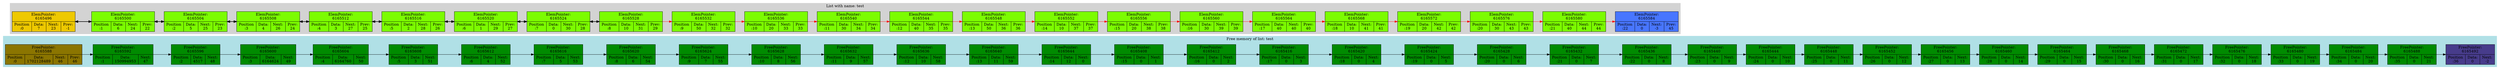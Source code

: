 digraph G{
subgraph clustermem {
style=filled;
color=powderblue;
f0 [shape=record, label="FreePointer:\n6165588 | {Position\n:0 | Data:\n1702128489 | Next:\n46 | Prev:\n46}",style="filled",fillcolor="gold4"];
f0->f1
f1 [shape=record, label="FreePointer:\n6165592 | {Position\n:1 | Data:\n150994953 | Next:\n47}",style="filled",fillcolor="green4"];
f1->f2
f2 [shape=record, label="FreePointer:\n6165596 | {Position\n:2 | Data:\n4517 | Next:\n48}",style="filled",fillcolor="green4"];
f2->f3
f3 [shape=record, label="FreePointer:\n6165600 | {Position\n:3 | Data:\n6164624 | Next:\n49}",style="filled",fillcolor="green4"];
f3->f4
f4 [shape=record, label="FreePointer:\n6165604 | {Position\n:4 | Data:\n6164760 | Next:\n50}",style="filled",fillcolor="green4"];
f4->f5
f5 [shape=record, label="FreePointer:\n6165608 | {Position\n:5 | Data:\n3 | Next:\n51}",style="filled",fillcolor="green4"];
f5->f6
f6 [shape=record, label="FreePointer:\n6165612 | {Position\n:6 | Data:\n4 | Next:\n52}",style="filled",fillcolor="green4"];
f6->f7
f7 [shape=record, label="FreePointer:\n6165616 | {Position\n:7 | Data:\n5 | Next:\n53}",style="filled",fillcolor="green4"];
f7->f8
f8 [shape=record, label="FreePointer:\n6165620 | {Position\n:8 | Data:\n6 | Next:\n54}",style="filled",fillcolor="green4"];
f8->f9
f9 [shape=record, label="FreePointer:\n6165624 | {Position\n:9 | Data:\n7 | Next:\n55}",style="filled",fillcolor="green4"];
f9->f10
f10 [shape=record, label="FreePointer:\n6165628 | {Position\n:10 | Data:\n8 | Next:\n56}",style="filled",fillcolor="green4"];
f10->f11
f11 [shape=record, label="FreePointer:\n6165632 | {Position\n:11 | Data:\n9 | Next:\n57}",style="filled",fillcolor="green4"];
f11->f12
f12 [shape=record, label="FreePointer:\n6165636 | {Position\n:12 | Data:\n10 | Next:\n58}",style="filled",fillcolor="green4"];
f12->f13
f13 [shape=record, label="FreePointer:\n6165640 | {Position\n:13 | Data:\n11 | Next:\n59}",style="filled",fillcolor="green4"];
f13->f14
f14 [shape=record, label="FreePointer:\n6165644 | {Position\n:14 | Data:\n12 | Next:\n0}",style="filled",fillcolor="green4"];
f14->f15
f15 [shape=record, label="FreePointer:\n6165408 | {Position\n:15 | Data:\n0 | Next:\n1}",style="filled",fillcolor="green4"];
f15->f16
f16 [shape=record, label="FreePointer:\n6165412 | {Position\n:16 | Data:\n0 | Next:\n2}",style="filled",fillcolor="green4"];
f16->f17
f17 [shape=record, label="FreePointer:\n6165416 | {Position\n:17 | Data:\n0 | Next:\n3}",style="filled",fillcolor="green4"];
f17->f18
f18 [shape=record, label="FreePointer:\n6165420 | {Position\n:18 | Data:\n0 | Next:\n4}",style="filled",fillcolor="green4"];
f18->f19
f19 [shape=record, label="FreePointer:\n6165424 | {Position\n:19 | Data:\n0 | Next:\n5}",style="filled",fillcolor="green4"];
f19->f20
f20 [shape=record, label="FreePointer:\n6165428 | {Position\n:20 | Data:\n0 | Next:\n6}",style="filled",fillcolor="green4"];
f20->f21
f21 [shape=record, label="FreePointer:\n6165432 | {Position\n:21 | Data:\n0 | Next:\n7}",style="filled",fillcolor="green4"];
f21->f22
f22 [shape=record, label="FreePointer:\n6165436 | {Position\n:22 | Data:\n0 | Next:\n8}",style="filled",fillcolor="green4"];
f22->f23
f23 [shape=record, label="FreePointer:\n6165440 | {Position\n:23 | Data:\n0 | Next:\n9}",style="filled",fillcolor="green4"];
f23->f24
f24 [shape=record, label="FreePointer:\n6165444 | {Position\n:24 | Data:\n0 | Next:\n10}",style="filled",fillcolor="green4"];
f24->f25
f25 [shape=record, label="FreePointer:\n6165448 | {Position\n:25 | Data:\n0 | Next:\n11}",style="filled",fillcolor="green4"];
f25->f26
f26 [shape=record, label="FreePointer:\n6165452 | {Position\n:26 | Data:\n0 | Next:\n12}",style="filled",fillcolor="green4"];
f26->f27
f27 [shape=record, label="FreePointer:\n6165456 | {Position\n:27 | Data:\n0 | Next:\n13}",style="filled",fillcolor="green4"];
f27->f28
f28 [shape=record, label="FreePointer:\n6165460 | {Position\n:28 | Data:\n0 | Next:\n14}",style="filled",fillcolor="green4"];
f28->f29
f29 [shape=record, label="FreePointer:\n6165464 | {Position\n:29 | Data:\n0 | Next:\n15}",style="filled",fillcolor="green4"];
f29->f30
f30 [shape=record, label="FreePointer:\n6165468 | {Position\n:30 | Data:\n0 | Next:\n16}",style="filled",fillcolor="green4"];
f30->f31
f31 [shape=record, label="FreePointer:\n6165472 | {Position\n:31 | Data:\n0 | Next:\n17}",style="filled",fillcolor="green4"];
f31->f32
f32 [shape=record, label="FreePointer:\n6165476 | {Position\n:32 | Data:\n0 | Next:\n18}",style="filled",fillcolor="green4"];
f32->f33
f33 [shape=record, label="FreePointer:\n6165480 | {Position\n:33 | Data:\n0 | Next:\n19}",style="filled",fillcolor="green4"];
f33->f34
f34 [shape=record, label="FreePointer:\n6165484 | {Position\n:34 | Data:\n0 | Next:\n20}",style="filled",fillcolor="green4"];
f34->f35
f35 [shape=record, label="FreePointer:\n6165488 | {Position\n:35 | Data:\n0 | Next:\n21}",style="filled",fillcolor="green4"];
f35->f36
f36 [shape=record, label="FreePointer:\n6165492 | {Position\n:36 | Data:\n0 | Next:\n-2}",style="filled",fillcolor="slateblue4"];
label = "Free memory of list: test"}
rankdir=LR;
subgraph clusterlist {
style=filled;
color=lightgrey;
0 [shape=record, label="ElemPointer:\n6165496 | {Position\n:0 | Data:\n7 | Next:\n23 | Prev:\n-1}",style="filled",fillcolor="gold2"];
0->1[dir="both";style="bold"];
1 [shape=record, label="ElemPointer:\n6165500 | {Position\n:1 | Data:\n6 | Next:\n24 | Prev:\n22}",style="filled",fillcolor="lawngreen"];
1->2[dir="both";style="bold"];
2 [shape=record, label="ElemPointer:\n6165504 | {Position\n:2 | Data:\n5 | Next:\n25 | Prev:\n23}",style="filled",fillcolor="lawngreen"];
2->3[dir="both";style="bold"];
3 [shape=record, label="ElemPointer:\n6165508 | {Position\n:3 | Data:\n4 | Next:\n26 | Prev:\n24}",style="filled",fillcolor="lawngreen"];
3->4[dir="both";style="bold"];
4 [shape=record, label="ElemPointer:\n6165512 | {Position\n:4 | Data:\n3 | Next:\n27 | Prev:\n25}",style="filled",fillcolor="lawngreen"];
4->5[dir="both";style="bold"];
5 [shape=record, label="ElemPointer:\n6165516 | {Position\n:5 | Data:\n2 | Next:\n28 | Prev:\n26}",style="filled",fillcolor="lawngreen"];
5->6[dir="both";style="bold"];
6 [shape=record, label="ElemPointer:\n6165520 | {Position\n:6 | Data:\n1 | Next:\n29 | Prev:\n27}",style="filled",fillcolor="lawngreen"];
6->7[dir="both";style="bold"];
7 [shape=record, label="ElemPointer:\n6165524 | {Position\n:7 | Data:\n0 | Next:\n30 | Prev:\n28}",style="filled",fillcolor="lawngreen"];
7->8[dir="both";style="bold"];
8 [shape=record, label="ElemPointer:\n6165528 | {Position\n:8 | Data:\n10 | Next:\n31 | Prev:\n29}",style="filled",fillcolor="lawngreen"];
8->9[color="red"];
9 [shape=record, label="ElemPointer:\n6165532 | {Position\n:9 | Data:\n50 | Next:\n32 | Prev:\n32}",style="filled",fillcolor="lawngreen"];
9->10[color="red"];
10 [shape=record, label="ElemPointer:\n6165536 | {Position\n:10 | Data:\n20 | Next:\n33 | Prev:\n33}",style="filled",fillcolor="lawngreen"];
10->11[color="red"];
11 [shape=record, label="ElemPointer:\n6165540 | {Position\n:11 | Data:\n30 | Next:\n34 | Prev:\n34}",style="filled",fillcolor="lawngreen"];
11->12[color="red"];
12 [shape=record, label="ElemPointer:\n6165544 | {Position\n:12 | Data:\n40 | Next:\n35 | Prev:\n35}",style="filled",fillcolor="lawngreen"];
12->13[color="red"];
13 [shape=record, label="ElemPointer:\n6165548 | {Position\n:13 | Data:\n50 | Next:\n36 | Prev:\n36}",style="filled",fillcolor="lawngreen"];
13->14[color="red"];
14 [shape=record, label="ElemPointer:\n6165552 | {Position\n:14 | Data:\n10 | Next:\n37 | Prev:\n37}",style="filled",fillcolor="lawngreen"];
14->15[color="red"];
15 [shape=record, label="ElemPointer:\n6165556 | {Position\n:15 | Data:\n20 | Next:\n38 | Prev:\n38}",style="filled",fillcolor="lawngreen"];
15->16[color="red"];
16 [shape=record, label="ElemPointer:\n6165560 | {Position\n:16 | Data:\n30 | Next:\n39 | Prev:\n39}",style="filled",fillcolor="lawngreen"];
16->17[color="red"];
17 [shape=record, label="ElemPointer:\n6165564 | {Position\n:17 | Data:\n40 | Next:\n40 | Prev:\n40}",style="filled",fillcolor="lawngreen"];
17->18[color="red"];
18 [shape=record, label="ElemPointer:\n6165568 | {Position\n:18 | Data:\n10 | Next:\n41 | Prev:\n41}",style="filled",fillcolor="lawngreen"];
18->19[color="red"];
19 [shape=record, label="ElemPointer:\n6165572 | {Position\n:19 | Data:\n20 | Next:\n42 | Prev:\n42}",style="filled",fillcolor="lawngreen"];
19->20[color="red"];
20 [shape=record, label="ElemPointer:\n6165576 | {Position\n:20 | Data:\n30 | Next:\n43 | Prev:\n43}",style="filled",fillcolor="lawngreen"];
20->21[color="red"];
21 [shape=record, label="ElemPointer:\n6165580 | {Position\n:21 | Data:\n40 | Next:\n44 | Prev:\n44}",style="filled",fillcolor="lawngreen"];
21->22[color="red"];
22 [shape=record, label="ElemPointer:\n6165584 | {Position\n:22 | Data:\n0 | Next:\n-3 | Prev:\n45}",style="filled",fillcolor="royalblue1"];
label = "List with name: test"}
}
